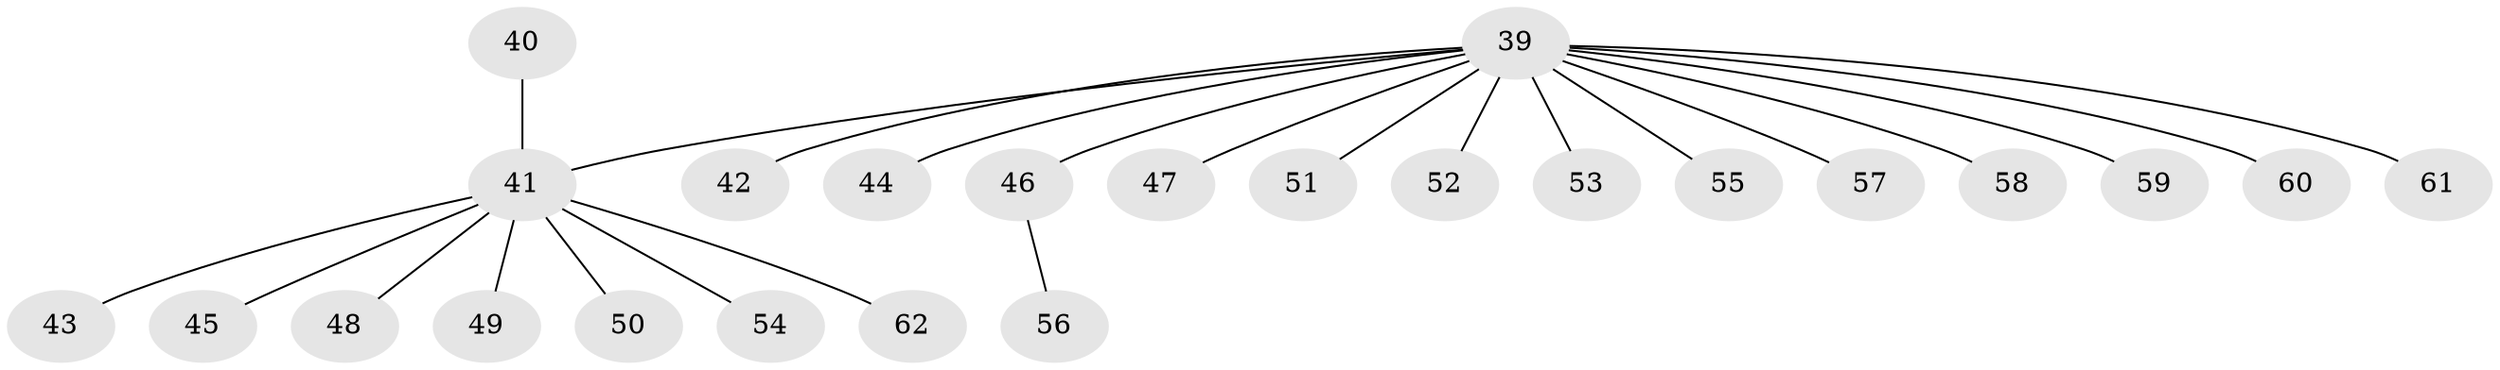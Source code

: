 // original degree distribution, {4: 0.06451612903225806, 6: 0.04838709677419355, 5: 0.03225806451612903, 3: 0.11290322580645161, 2: 0.1774193548387097, 1: 0.5645161290322581}
// Generated by graph-tools (version 1.1) at 2025/56/03/04/25 21:56:38]
// undirected, 24 vertices, 23 edges
graph export_dot {
graph [start="1"]
  node [color=gray90,style=filled];
  39 [super="+38"];
  40;
  41 [super="+27+37+26+31+33"];
  42;
  43;
  44;
  45;
  46;
  47;
  48;
  49 [super="+35"];
  50;
  51;
  52;
  53;
  54;
  55;
  56;
  57;
  58;
  59;
  60;
  61;
  62;
  39 -- 41;
  39 -- 42;
  39 -- 44;
  39 -- 46;
  39 -- 47;
  39 -- 51;
  39 -- 52;
  39 -- 53;
  39 -- 55;
  39 -- 57;
  39 -- 58;
  39 -- 59;
  39 -- 60;
  39 -- 61;
  40 -- 41;
  41 -- 50;
  41 -- 43;
  41 -- 45;
  41 -- 48;
  41 -- 62;
  41 -- 54;
  41 -- 49;
  46 -- 56;
}
